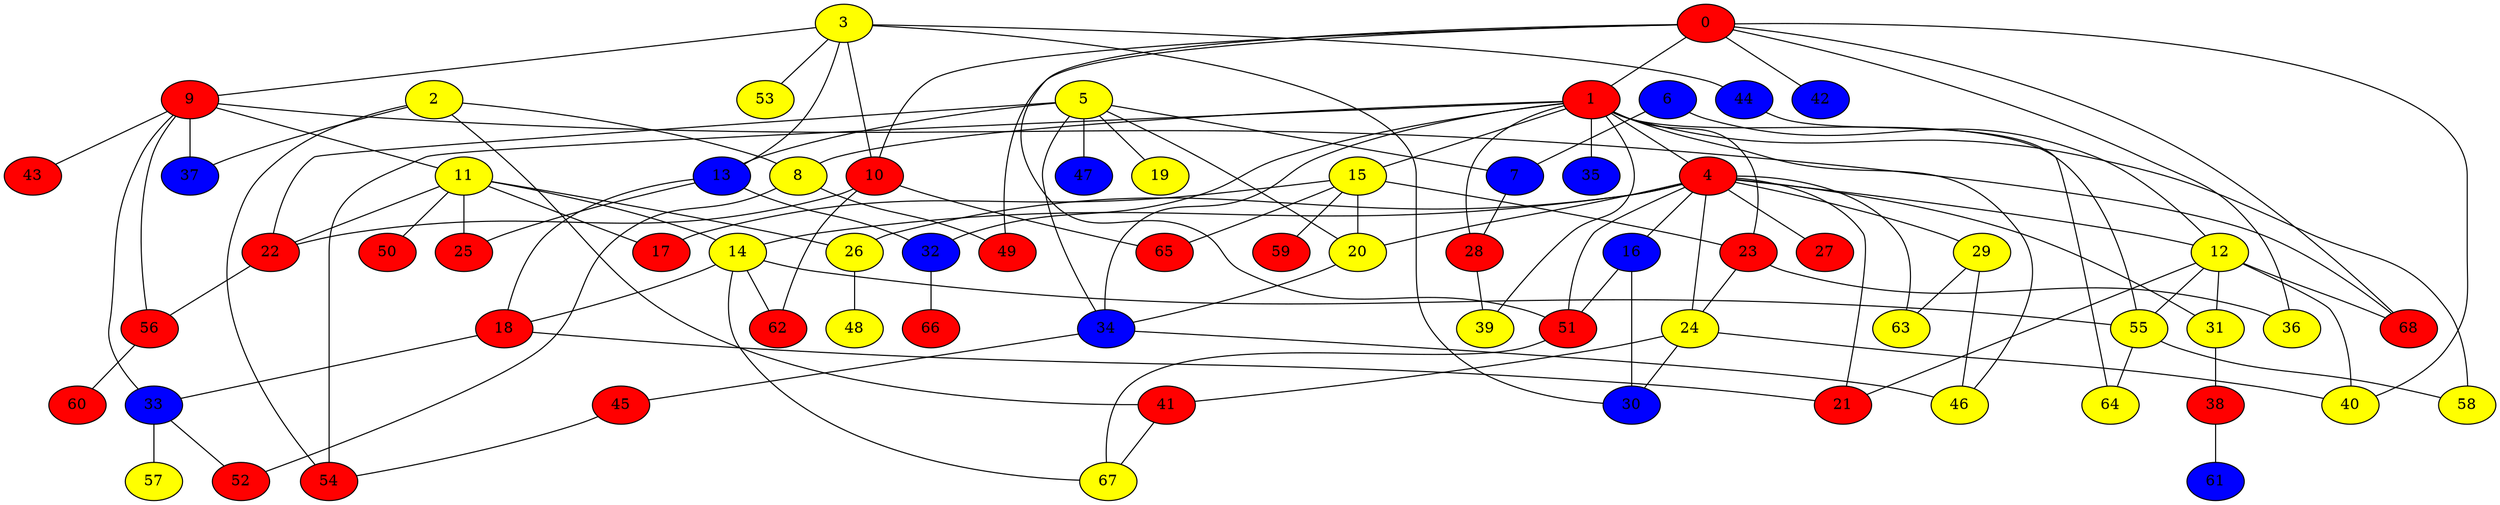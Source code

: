 graph {
0 [style = filled fillcolor = red];
1 [style = filled fillcolor = red];
2 [style = filled fillcolor = yellow];
3 [style = filled fillcolor = yellow];
4 [style = filled fillcolor = red];
5 [style = filled fillcolor = yellow];
6 [style = filled fillcolor = blue];
7 [style = filled fillcolor = blue];
8 [style = filled fillcolor = yellow];
9 [style = filled fillcolor = red];
10 [style = filled fillcolor = red];
11 [style = filled fillcolor = yellow];
12 [style = filled fillcolor = yellow];
13 [style = filled fillcolor = blue];
14 [style = filled fillcolor = yellow];
15 [style = filled fillcolor = yellow];
16 [style = filled fillcolor = blue];
17 [style = filled fillcolor = red];
18 [style = filled fillcolor = red];
19 [style = filled fillcolor = yellow];
20 [style = filled fillcolor = yellow];
21 [style = filled fillcolor = red];
22 [style = filled fillcolor = red];
23 [style = filled fillcolor = red];
24 [style = filled fillcolor = yellow];
25 [style = filled fillcolor = red];
26 [style = filled fillcolor = yellow];
27 [style = filled fillcolor = red];
28 [style = filled fillcolor = red];
29 [style = filled fillcolor = yellow];
30 [style = filled fillcolor = blue];
31 [style = filled fillcolor = yellow];
32 [style = filled fillcolor = blue];
33 [style = filled fillcolor = blue];
34 [style = filled fillcolor = blue];
35 [style = filled fillcolor = blue];
36 [style = filled fillcolor = yellow];
37 [style = filled fillcolor = blue];
38 [style = filled fillcolor = red];
39 [style = filled fillcolor = yellow];
40 [style = filled fillcolor = yellow];
41 [style = filled fillcolor = red];
42 [style = filled fillcolor = blue];
43 [style = filled fillcolor = red];
44 [style = filled fillcolor = blue];
45 [style = filled fillcolor = red];
46 [style = filled fillcolor = yellow];
47 [style = filled fillcolor = blue];
48 [style = filled fillcolor = yellow];
49 [style = filled fillcolor = red];
50 [style = filled fillcolor = red];
51 [style = filled fillcolor = red];
52 [style = filled fillcolor = red];
53 [style = filled fillcolor = yellow];
54 [style = filled fillcolor = red];
55 [style = filled fillcolor = yellow];
56 [style = filled fillcolor = red];
57 [style = filled fillcolor = yellow];
58 [style = filled fillcolor = yellow];
59 [style = filled fillcolor = red];
60 [style = filled fillcolor = red];
61 [style = filled fillcolor = blue];
62 [style = filled fillcolor = red];
63 [style = filled fillcolor = yellow];
64 [style = filled fillcolor = yellow];
65 [style = filled fillcolor = red];
66 [style = filled fillcolor = red];
67 [style = filled fillcolor = yellow];
68 [style = filled fillcolor = red];
0 -- 1;
0 -- 40;
0 -- 36;
0 -- 10;
0 -- 42;
0 -- 49;
0 -- 51;
0 -- 68;
1 -- 4;
1 -- 8;
1 -- 15;
1 -- 23;
1 -- 28;
1 -- 32;
1 -- 34;
1 -- 35;
1 -- 39;
1 -- 46;
1 -- 54;
1 -- 55;
1 -- 58;
2 -- 8;
2 -- 37;
2 -- 41;
2 -- 54;
3 -- 9;
3 -- 10;
3 -- 13;
3 -- 30;
3 -- 44;
3 -- 53;
4 -- 12;
4 -- 14;
4 -- 16;
4 -- 20;
4 -- 21;
4 -- 24;
4 -- 26;
4 -- 27;
4 -- 29;
4 -- 31;
4 -- 51;
4 -- 63;
5 -- 7;
5 -- 13;
5 -- 19;
5 -- 20;
5 -- 22;
5 -- 34;
5 -- 47;
6 -- 7;
6 -- 12;
7 -- 28;
8 -- 49;
8 -- 52;
9 -- 11;
9 -- 33;
9 -- 37;
9 -- 43;
9 -- 56;
9 -- 68;
10 -- 22;
10 -- 62;
10 -- 65;
11 -- 14;
11 -- 17;
11 -- 22;
11 -- 25;
11 -- 26;
11 -- 50;
12 -- 21;
12 -- 31;
12 -- 40;
12 -- 55;
12 -- 68;
13 -- 18;
13 -- 25;
13 -- 32;
14 -- 18;
14 -- 55;
14 -- 62;
14 -- 67;
15 -- 17;
15 -- 20;
15 -- 23;
15 -- 59;
15 -- 65;
16 -- 30;
16 -- 51;
18 -- 21;
18 -- 33;
20 -- 34;
22 -- 56;
23 -- 24;
23 -- 36;
24 -- 30;
24 -- 40;
24 -- 41;
26 -- 48;
28 -- 39;
29 -- 46;
29 -- 63;
31 -- 38;
32 -- 66;
33 -- 52;
33 -- 57;
34 -- 45;
34 -- 46;
38 -- 61;
41 -- 67;
44 -- 64;
45 -- 54;
51 -- 67;
55 -- 58;
55 -- 64;
56 -- 60;
}
